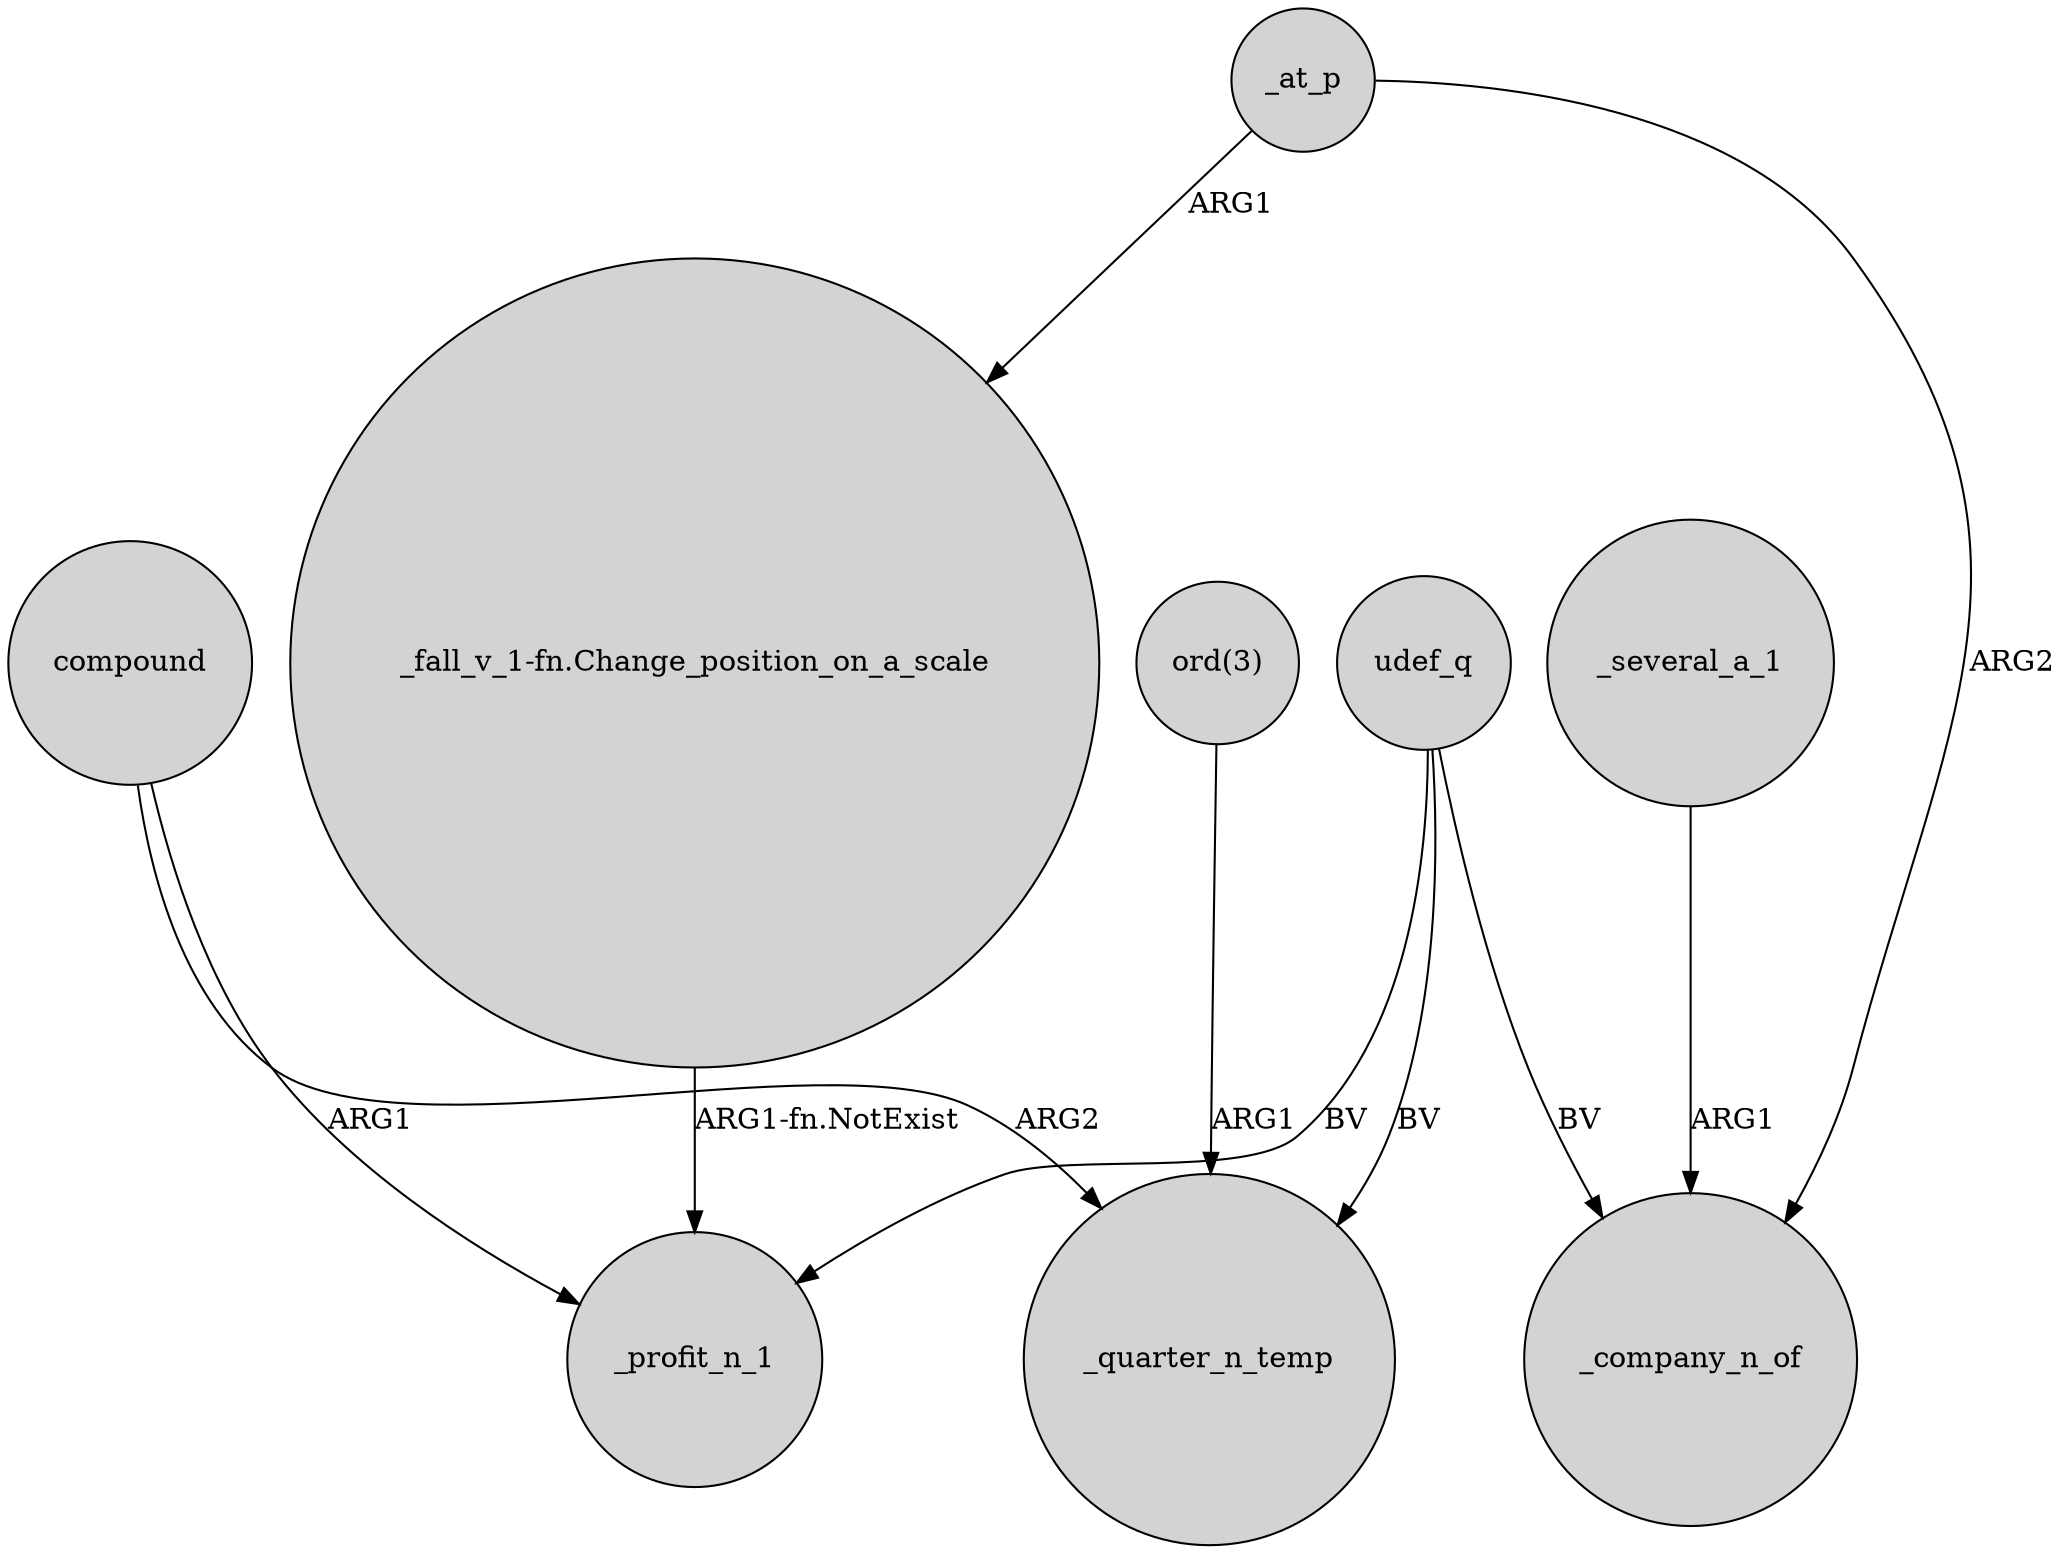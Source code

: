 digraph {
	node [shape=circle style=filled]
	compound -> _profit_n_1 [label=ARG1]
	"ord(3)" -> _quarter_n_temp [label=ARG1]
	compound -> _quarter_n_temp [label=ARG2]
	udef_q -> _profit_n_1 [label=BV]
	udef_q -> _quarter_n_temp [label=BV]
	udef_q -> _company_n_of [label=BV]
	_several_a_1 -> _company_n_of [label=ARG1]
	_at_p -> "_fall_v_1-fn.Change_position_on_a_scale" [label=ARG1]
	_at_p -> _company_n_of [label=ARG2]
	"_fall_v_1-fn.Change_position_on_a_scale" -> _profit_n_1 [label="ARG1-fn.NotExist"]
}
